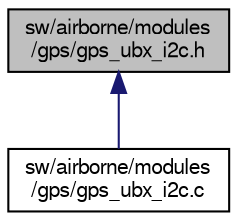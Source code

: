 digraph "sw/airborne/modules/gps/gps_ubx_i2c.h"
{
  edge [fontname="FreeSans",fontsize="10",labelfontname="FreeSans",labelfontsize="10"];
  node [fontname="FreeSans",fontsize="10",shape=record];
  Node1 [label="sw/airborne/modules\l/gps/gps_ubx_i2c.h",height=0.2,width=0.4,color="black", fillcolor="grey75", style="filled", fontcolor="black"];
  Node1 -> Node2 [dir="back",color="midnightblue",fontsize="10",style="solid",fontname="FreeSans"];
  Node2 [label="sw/airborne/modules\l/gps/gps_ubx_i2c.c",height=0.2,width=0.4,color="black", fillcolor="white", style="filled",URL="$gps__ubx__i2c_8c.html",tooltip="pprz link device for Ublox over I2C "];
}
